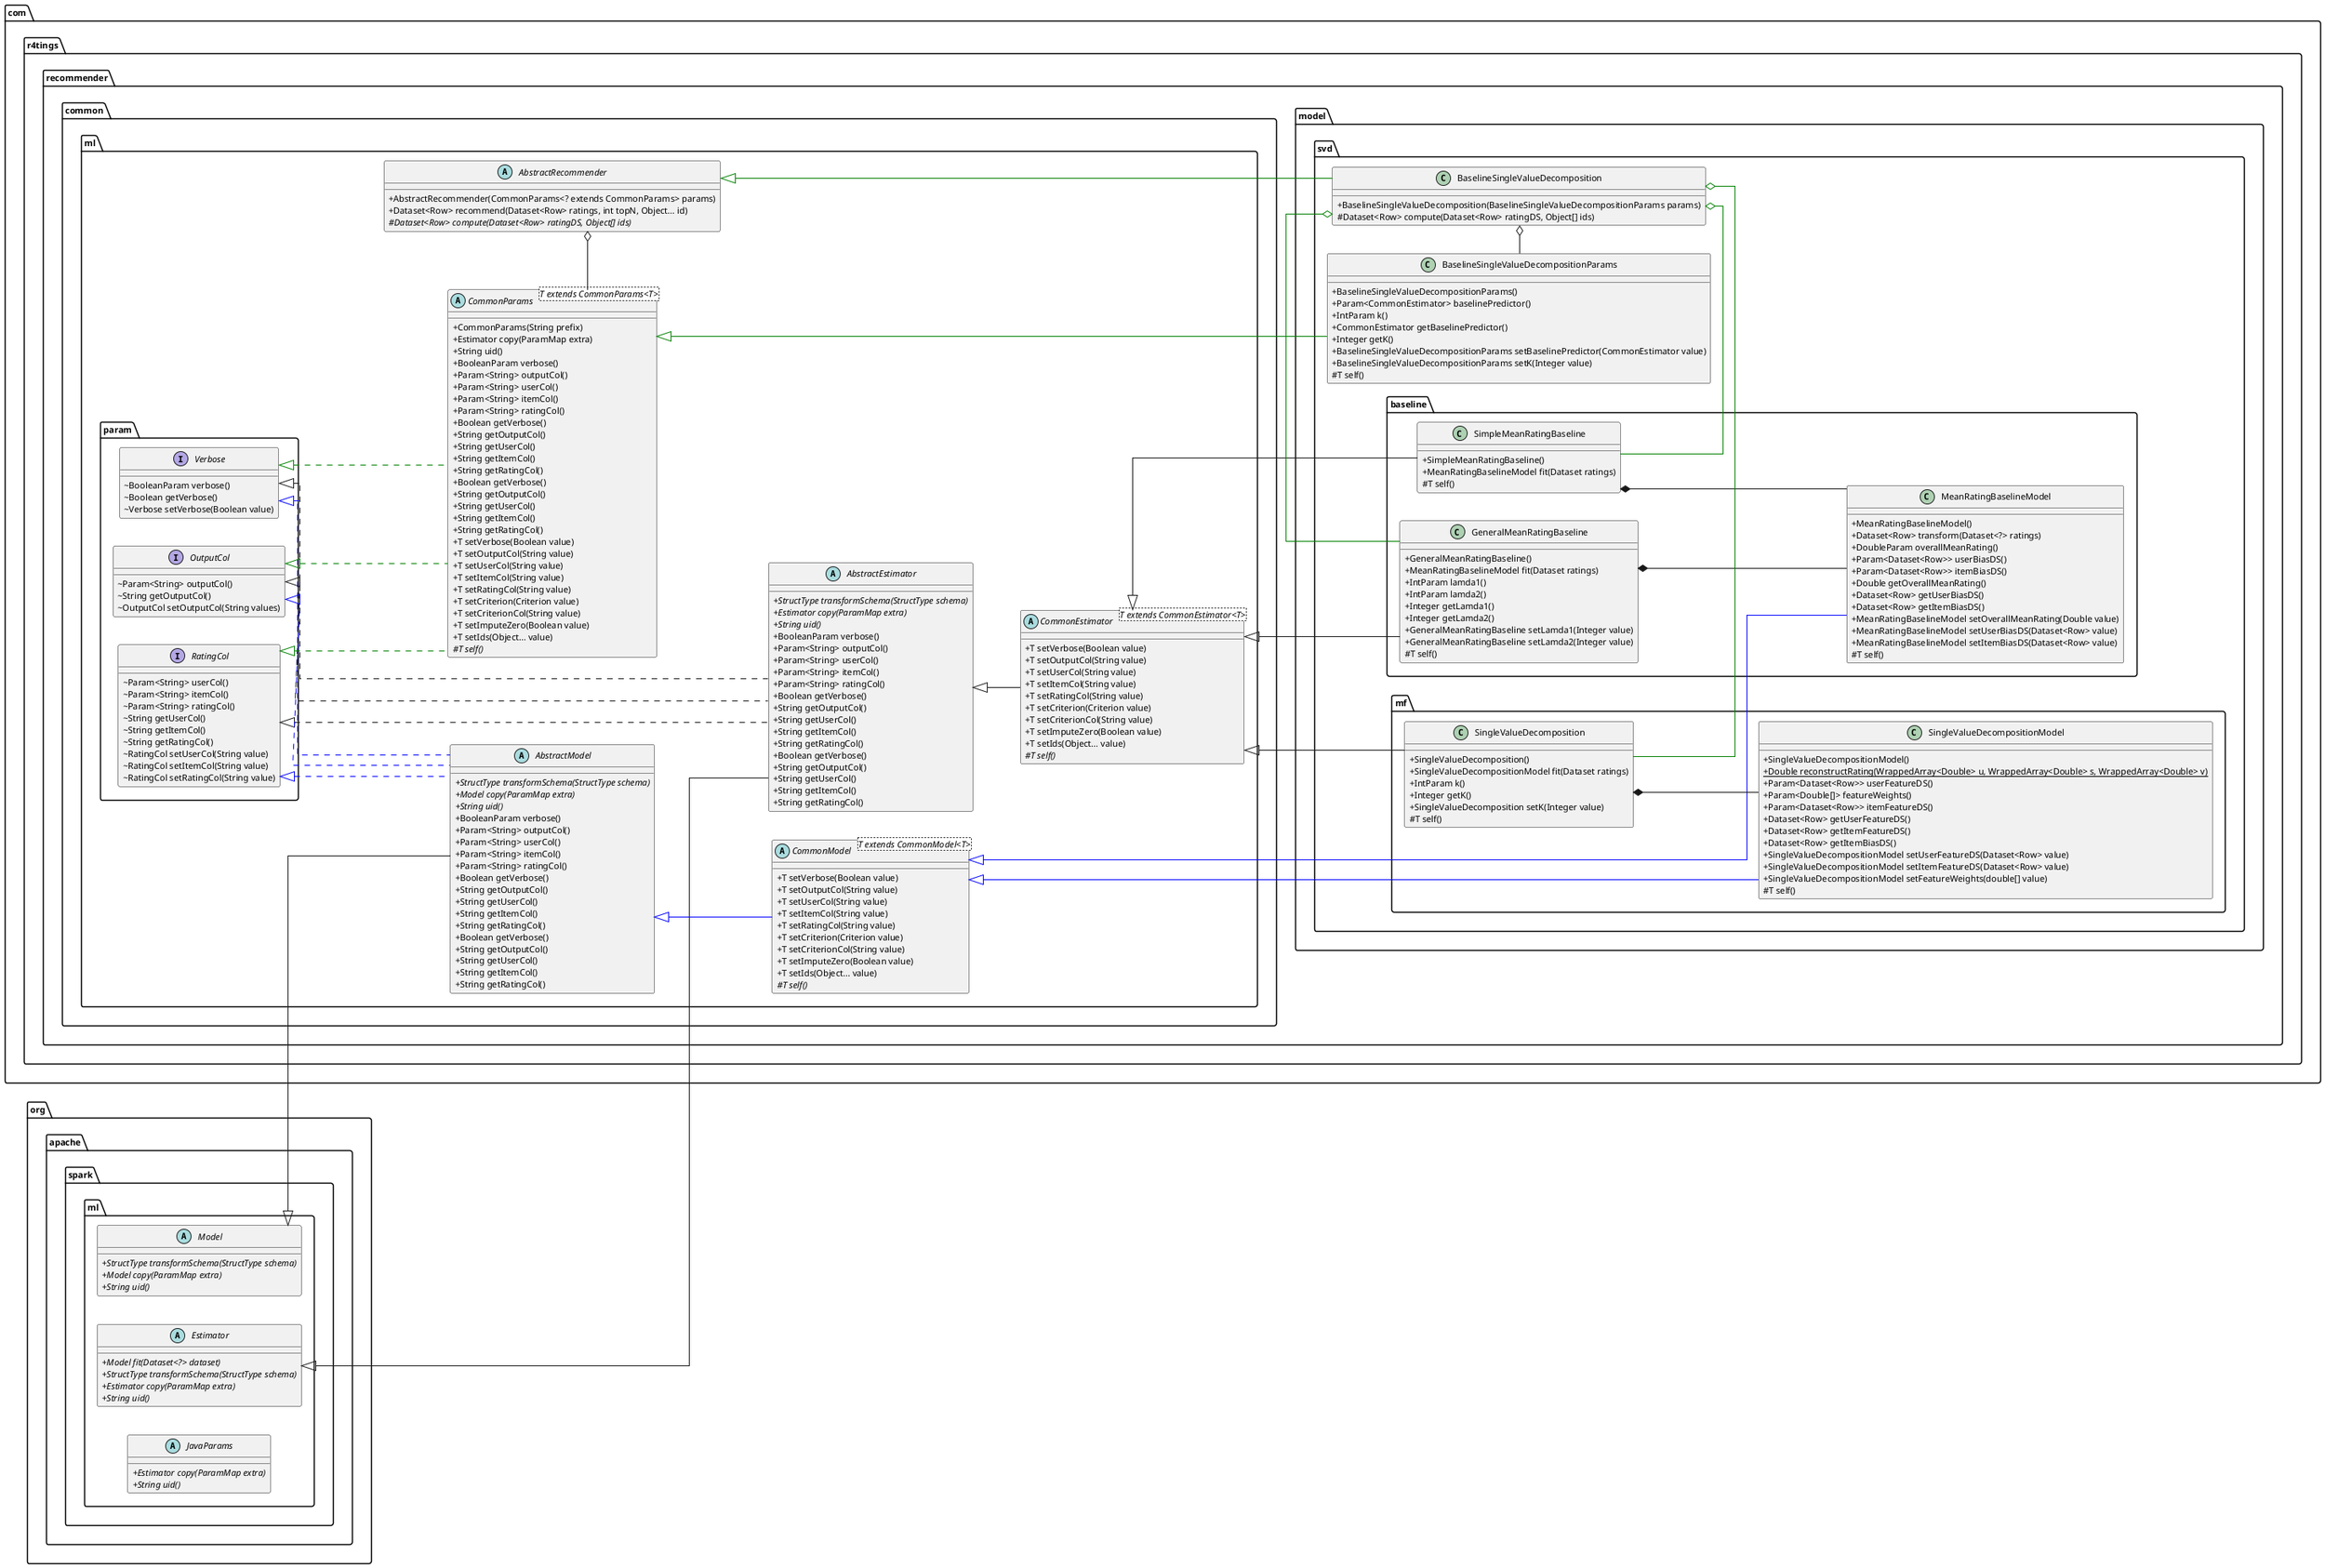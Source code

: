 @startuml

scale 1

skinparam defaultFontName "D2Coding ligature"
skinparam defaultFontSize 11
skinparam shadowing false
skinparam classAttributeIconSize 0

skinparam linetype ortho
left to right direction

package org.apache.spark.ml {
    abstract class Model{
        + {abstract} StructType transformSchema(StructType schema)
        + {abstract} Model copy(ParamMap extra)
        + {abstract} String uid()
    }
    abstract class Estimator{
        + {abstract} Model fit(Dataset<?> dataset)
        + {abstract} StructType transformSchema(StructType schema)
        + {abstract} Estimator copy(ParamMap extra)
        + {abstract} String uid()
    }
    abstract class JavaParams{
        + {abstract} Estimator copy(ParamMap extra)
        + {abstract} String uid()
    }
}

Estimator .[hidden]left. Model


package com.r4tings.recommender.common.ml.param {
    interface Verbose{
        ~ BooleanParam verbose()
        ~ Boolean getVerbose()
        ~ Verbose setVerbose(Boolean value)
    }
    interface OutputCol{
        ~ Param<String> outputCol()
        ~ String getOutputCol()
        ~ OutputCol setOutputCol(String values)
    }
    interface RatingCol{
        ~ Param<String> userCol()
        ~ Param<String> itemCol()
        ~ Param<String> ratingCol()
        ~ String getUserCol()
        ~ String getItemCol()
        ~ String getRatingCol()
        ~ RatingCol setUserCol(String value)
        ~ RatingCol setItemCol(String value)
        ~ RatingCol setRatingCol(String value)
    }
}

 '  Verbose .[hidden]left. OutputCol
 '  OutputCol .[hidden]left. RatingCol
   'RatingCol .[hidden]left. Estimator


package com.r4tings.recommender.common.ml {

    abstract class AbstractEstimator{
        + {abstract} StructType transformSchema(StructType schema)
        + {abstract} Estimator copy(ParamMap extra)
        + {abstract} String uid()
        + BooleanParam verbose()
        + Param<String> outputCol()
        + Param<String> userCol()
        + Param<String> itemCol()
        + Param<String> ratingCol()
        + Boolean getVerbose()
        + String getOutputCol()
        + String getUserCol()
        + String getItemCol()
        + String getRatingCol()
        + Boolean getVerbose()
        + String getOutputCol()
        + String getUserCol()
        + String getItemCol()
        + String getRatingCol()
    }
    abstract class AbstractModel{
        + {abstract} StructType transformSchema(StructType schema)
        + {abstract} Model copy(ParamMap extra)
        + {abstract} String uid()
        + BooleanParam verbose()
        + Param<String> outputCol()
        + Param<String> userCol()
        + Param<String> itemCol()
        + Param<String> ratingCol()
        + Boolean getVerbose()
        + String getOutputCol()
        + String getUserCol()
        + String getItemCol()
        + String getRatingCol()
        + Boolean getVerbose()
        + String getOutputCol()
        + String getUserCol()
        + String getItemCol()
        + String getRatingCol()
    }
    abstract class CommonEstimator<T extends CommonEstimator<T>>{
        + T setVerbose(Boolean value)
        + T setOutputCol(String value)
        + T setUserCol(String value)
        + T setItemCol(String value)
        + T setRatingCol(String value)
        + T setCriterion(Criterion value)
        + T setCriterionCol(String value)
        + T setImputeZero(Boolean value)
        + T setIds(Object... value)
        # {abstract} T self()
    }
    abstract class CommonModel<T extends CommonModel<T>>{
        + T setVerbose(Boolean value)
        + T setOutputCol(String value)
        + T setUserCol(String value)
        + T setItemCol(String value)
        + T setRatingCol(String value)
        + T setCriterion(Criterion value)
        + T setCriterionCol(String value)
        + T setImputeZero(Boolean value)
        + T setIds(Object... value)
        # {abstract} T self()
    }
    abstract class CommonParams<T extends CommonParams<T>>{
        + CommonParams(String prefix)
        + Estimator copy(ParamMap extra)
        + String uid()
        + BooleanParam verbose()
        + Param<String> outputCol()
        + Param<String> userCol()
        + Param<String> itemCol()
        + Param<String> ratingCol()
        + Boolean getVerbose()
        + String getOutputCol()
        + String getUserCol()
        + String getItemCol()
        + String getRatingCol()
        + Boolean getVerbose()
        + String getOutputCol()
        + String getUserCol()
        + String getItemCol()
        + String getRatingCol()
        + T setVerbose(Boolean value)
        + T setOutputCol(String value)
        + T setUserCol(String value)
        + T setItemCol(String value)
        + T setRatingCol(String value)
        + T setCriterion(Criterion value)
        + T setCriterionCol(String value)
        + T setImputeZero(Boolean value)
        + T setIds(Object... value)
        # {abstract} T self()
    }
abstract class AbstractRecommender{
    + AbstractRecommender(CommonParams<? extends CommonParams> params)
    + Dataset<Row> recommend(Dataset<Row> ratings, int topN, Object... id)
    # {abstract} Dataset<Row> compute(Dataset<Row> ratingDS, Object[] ids)
}
}

   'AbstractEstimator .[hidden]left. AbstractModel

' CommonEstimator .[hidden]right. CommonModel
'  Estimator .[hidden]down. AbstractEstimator
'  AbstractEstimator .[hidden]up. Estimator

   Estimator .[hidden]down.. AbstractEstimator
   'Model .[hidden]. AbstractModel

Estimator <|-- AbstractEstimator
Model <|-- AbstractModel


Verbose <|... AbstractEstimator
OutputCol <|.. AbstractEstimator
RatingCol <|.. AbstractEstimator


Estimator .[hidden]down. AbstractEstimator
Model .[hidden]down. AbstractModel
'JavaParams .[hidden]down. CommonParams


Verbose <|.[#blue]. AbstractModel
OutputCol <|.[#blue]. AbstractModel
RatingCol <|.[#blue]. AbstractModel


AbstractEstimator <|-- CommonEstimator
AbstractModel <|-[#blue]- CommonModel

Verbose <|.[#green]. CommonParams
OutputCol <|.[#green]. CommonParams
RatingCol <|.[#green]. CommonParams

CommonParams .[hidden]down. AbstractRecommender

AbstractRecommender o-left- CommonParams

package com.r4tings.recommender.model.svd.baseline {
    class SimpleMeanRatingBaseline{
        + SimpleMeanRatingBaseline()
        + MeanRatingBaselineModel fit(Dataset ratings)
        # T self()
    }
    class GeneralMeanRatingBaseline{
        + GeneralMeanRatingBaseline()
        + MeanRatingBaselineModel fit(Dataset ratings)
        + IntParam lamda1()
        + IntParam lamda2()
        + Integer getLamda1()
        + Integer getLamda2()
        + GeneralMeanRatingBaseline setLamda1(Integer value)
        + GeneralMeanRatingBaseline setLamda2(Integer value)
        # T self()
    }
    class MeanRatingBaselineModel{
        + MeanRatingBaselineModel()
        + Dataset<Row> transform(Dataset<?> ratings)
        + DoubleParam overallMeanRating()
        + Param<Dataset<Row>> userBiasDS()
        + Param<Dataset<Row>> itemBiasDS()
        + Double getOverallMeanRating()
        + Dataset<Row> getUserBiasDS()
        + Dataset<Row> getItemBiasDS()
        + MeanRatingBaselineModel setOverallMeanRating(Double value)
        + MeanRatingBaselineModel setUserBiasDS(Dataset<Row> value)
        + MeanRatingBaselineModel setItemBiasDS(Dataset<Row> value)
        # T self()
    }
}

CommonEstimator <|-- SimpleMeanRatingBaseline
CommonEstimator <|-- GeneralMeanRatingBaseline

'CommonEstimator .[hidden]. GeneralMeanRatingBaseline

'SimpleMeanRatingBaseline .[hidden]left. GeneralMeanRatingBaseline


'CommonModel .[hidden]. GeneralMeanRatingBaseline

CommonModel <|-[#blue]- MeanRatingBaselineModel



SimpleMeanRatingBaseline *-- MeanRatingBaselineModel
GeneralMeanRatingBaseline *-- MeanRatingBaselineModel


package com.r4tings.recommender.model.svd.mf {
    class SingleValueDecomposition{
        + SingleValueDecomposition()
        + SingleValueDecompositionModel fit(Dataset ratings)
        + IntParam k()
        + Integer getK()
        + SingleValueDecomposition setK(Integer value)
        # T self()
    }
    class SingleValueDecompositionModel{
        + SingleValueDecompositionModel()
        + {static} Double reconstructRating(WrappedArray<Double> u, WrappedArray<Double> s, WrappedArray<Double> v)
        + Param<Dataset<Row>> userFeatureDS()
        + Param<Double[]> featureWeights()
        + Param<Dataset<Row>> itemFeatureDS()
        + Dataset<Row> getUserFeatureDS()
        + Dataset<Row> getItemFeatureDS()
        + Dataset<Row> getItemBiasDS()
        + SingleValueDecompositionModel setUserFeatureDS(Dataset<Row> value)
        + SingleValueDecompositionModel setItemFeatureDS(Dataset<Row> value)
        + SingleValueDecompositionModel setFeatureWeights(double[] value)
        # T self()
    }

}

CommonEstimator <|-- SingleValueDecomposition

CommonEstimator .[hidden]. SingleValueDecomposition

'SimpleMeanRatingBaseline .[hidden]left. GeneralMeanRatingBaseline


'CommonModel .[hidden]. SingleValueDecomposition

CommonModel <|-[#blue]- SingleValueDecompositionModel


SingleValueDecomposition *-- SingleValueDecompositionModel


 '   Estimator <|-down- AbstractEstimator
 '   Model <|-down- AbstractModel

'  CommonEstimator <|-left- SimpleMeanRatingBaseline
'  CommonEstimator <|-left- GeneralMeanRatingBaseline
'  CommonModel <|-left- MeanRatingBaselineModel


   ' Verbose <|.left. AbstractEstimator
   ' OutputCol <|.. AbstractEstimator
   ' RatingCol <|.. AbstractEstimator

package com.r4tings.recommender.model.svd {

class BaselineSingleValueDecompositionParams{
    + BaselineSingleValueDecompositionParams()
    + Param<CommonEstimator> baselinePredictor()
    + IntParam k()
    + CommonEstimator getBaselinePredictor()
    + Integer getK()
    + BaselineSingleValueDecompositionParams setBaselinePredictor(CommonEstimator value)
    + BaselineSingleValueDecompositionParams setK(Integer value)
    # T self()
}

class BaselineSingleValueDecomposition{
    + BaselineSingleValueDecomposition(BaselineSingleValueDecompositionParams params)
    # Dataset<Row> compute(Dataset<Row> ratingDS, Object[] ids)
}

}


AbstractRecommender .[hidden]down.. BaselineSingleValueDecomposition
BaselineSingleValueDecomposition .[hidden]up. AbstractRecommender
'CommonParams .[hidden]down. BaselineSingleValueDecompositionParams

AbstractRecommender <|-[#green]- BaselineSingleValueDecomposition

CommonParams <|-[#green]- BaselineSingleValueDecompositionParams

BaselineSingleValueDecomposition o-left- BaselineSingleValueDecompositionParams

BaselineSingleValueDecomposition o-[#green]right- SimpleMeanRatingBaseline
BaselineSingleValueDecomposition o-[#green]right- GeneralMeanRatingBaseline
BaselineSingleValueDecomposition o-[#green]right- SingleValueDecomposition


@enduml
